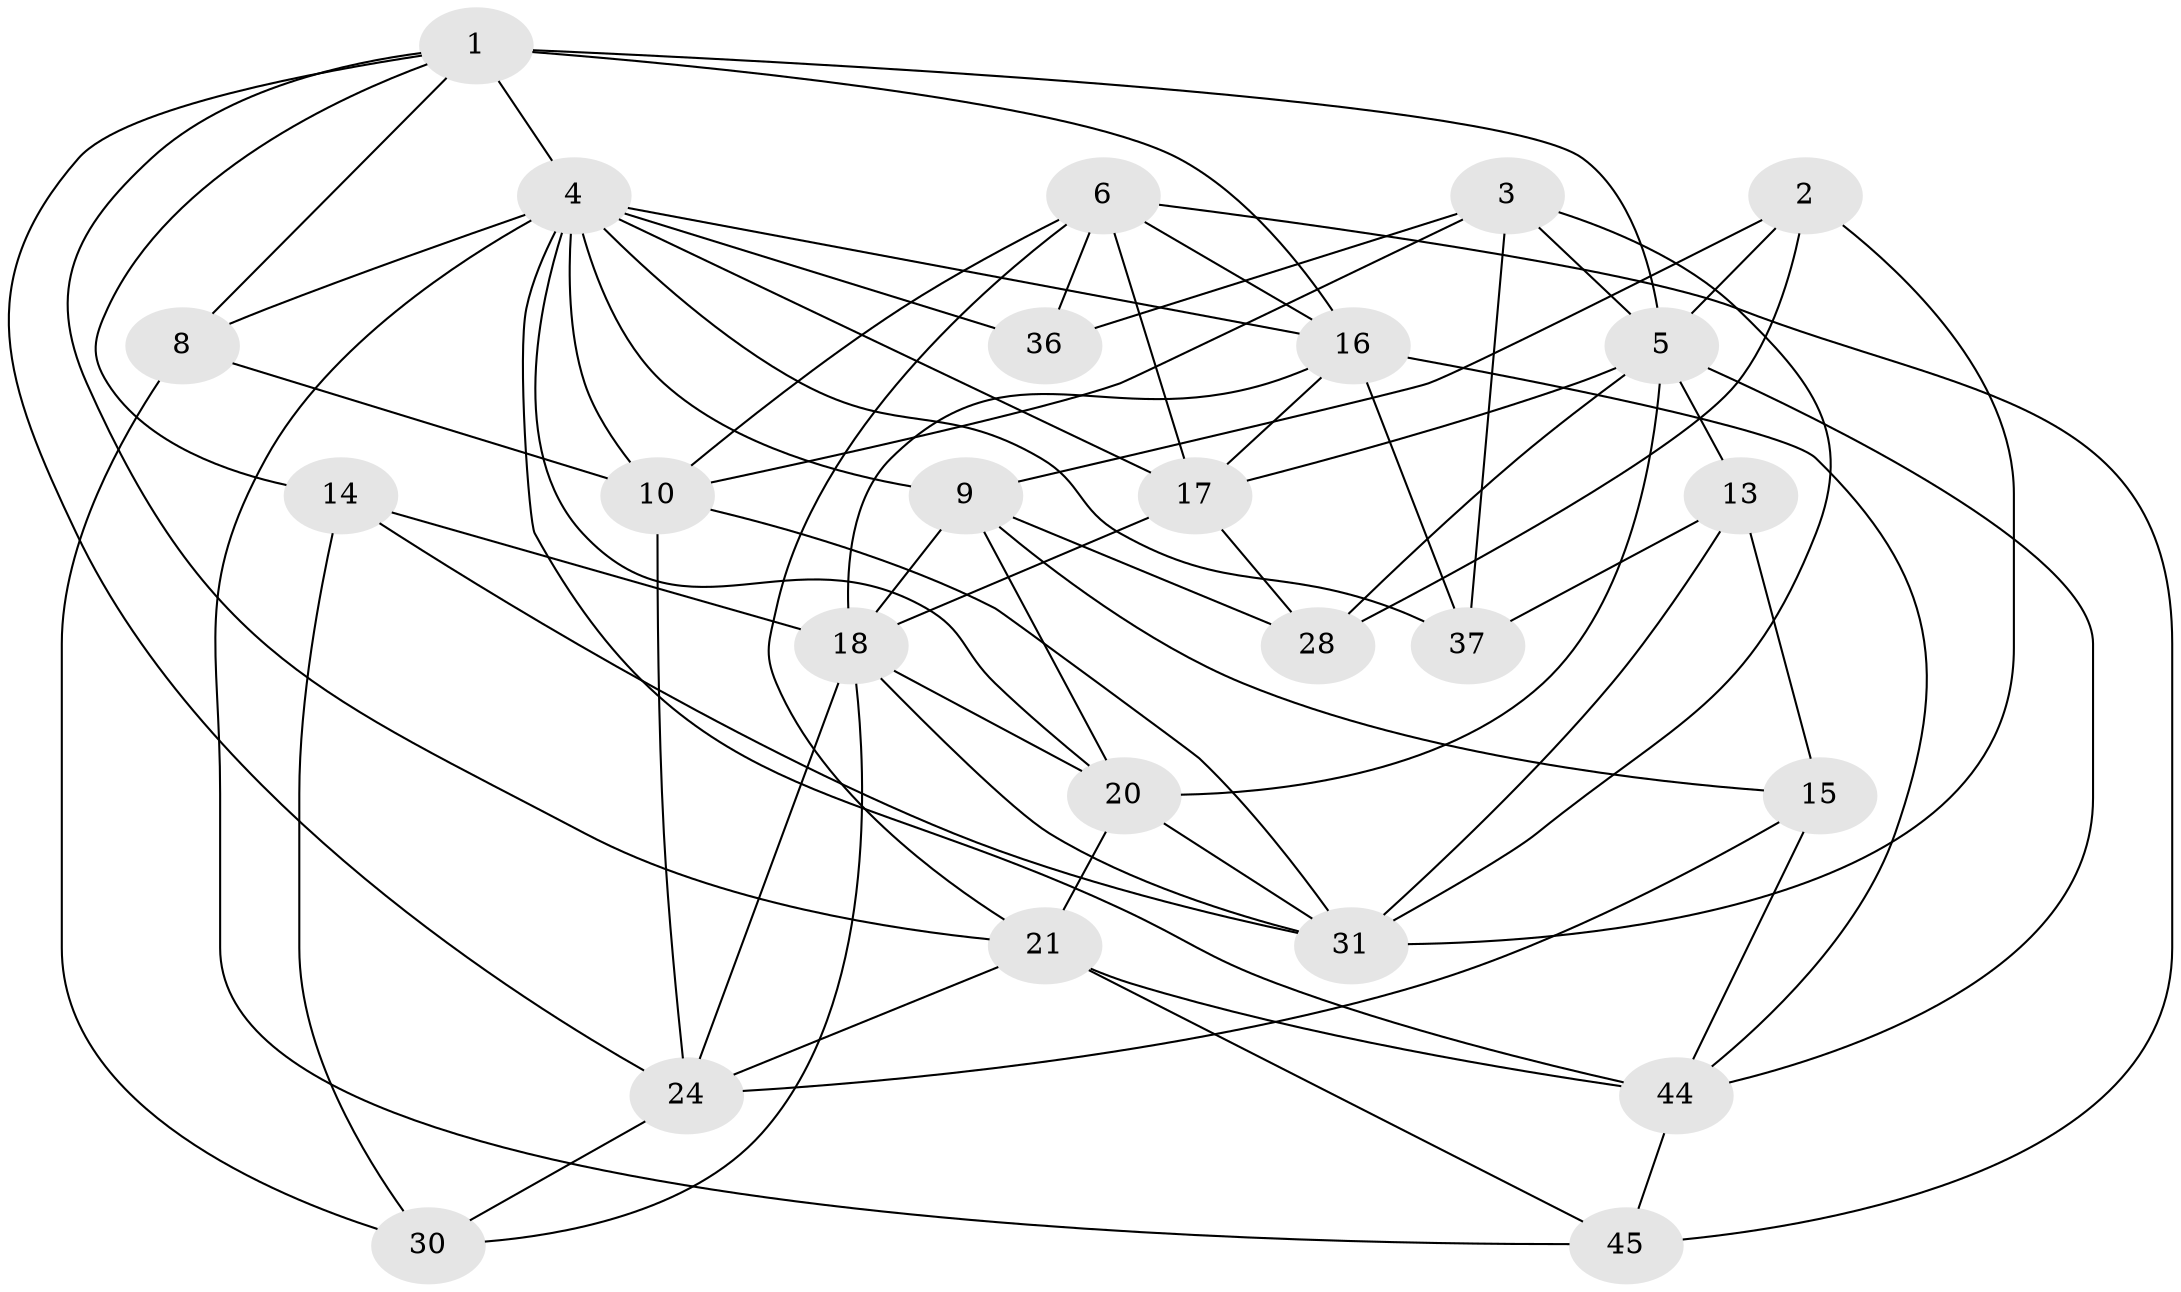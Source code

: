 // original degree distribution, {4: 1.0}
// Generated by graph-tools (version 1.1) at 2025/16/03/09/25 04:16:35]
// undirected, 25 vertices, 70 edges
graph export_dot {
graph [start="1"]
  node [color=gray90,style=filled];
  1 [super="+41+39"];
  2;
  3 [super="+12"];
  4 [super="+7"];
  5 [super="+27"];
  6 [super="+43"];
  8;
  9 [super="+42"];
  10 [super="+11"];
  13;
  14;
  15;
  16 [super="+32"];
  17 [super="+19+29"];
  18 [super="+38+34"];
  20 [super="+22"];
  21 [super="+26"];
  24 [super="+49+40"];
  28;
  30;
  31 [super="+50+35"];
  36;
  37;
  44 [super="+51"];
  45;
  1 -- 4 [weight=2];
  1 -- 8;
  1 -- 16;
  1 -- 21;
  1 -- 14;
  1 -- 24;
  1 -- 5;
  2 -- 9;
  2 -- 28;
  2 -- 5;
  2 -- 31;
  3 -- 5;
  3 -- 36;
  3 -- 37;
  3 -- 31 [weight=2];
  3 -- 10;
  4 -- 9;
  4 -- 36 [weight=2];
  4 -- 37;
  4 -- 8;
  4 -- 10;
  4 -- 44;
  4 -- 45;
  4 -- 16;
  4 -- 17 [weight=2];
  4 -- 20;
  5 -- 13;
  5 -- 20;
  5 -- 28;
  5 -- 44;
  5 -- 17;
  6 -- 36;
  6 -- 17;
  6 -- 10;
  6 -- 45;
  6 -- 21;
  6 -- 16;
  8 -- 10;
  8 -- 30;
  9 -- 28;
  9 -- 18;
  9 -- 15;
  9 -- 20;
  10 -- 31;
  10 -- 24;
  13 -- 15;
  13 -- 37;
  13 -- 31;
  14 -- 30;
  14 -- 18;
  14 -- 31;
  15 -- 44;
  15 -- 24;
  16 -- 37;
  16 -- 18;
  16 -- 17 [weight=2];
  16 -- 44;
  17 -- 28;
  17 -- 18;
  18 -- 20;
  18 -- 30;
  18 -- 24;
  18 -- 31;
  20 -- 31;
  20 -- 21;
  21 -- 24;
  21 -- 44;
  21 -- 45;
  24 -- 30;
  44 -- 45;
}
